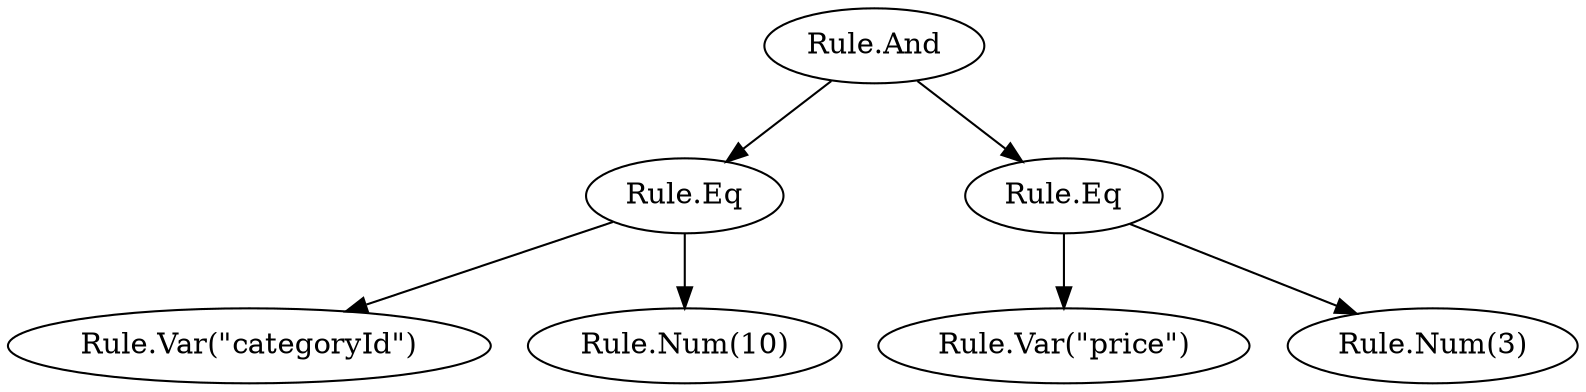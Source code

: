 digraph {
    and[label="Rule.And" class="operator,disabled"]
    eq1[label="Rule.Eq" class="operator"]
    eq2[label="Rule.Eq" class="operator"]
    categoryId[label="Rule.Var(\"categoryId\")" class="value,disabled"]
    price[label="Rule.Var(\"price\")" class="value,disabled"]
    categoryValue[label="Rule.Num(10)" class="value,disabled"]
    priceValue[label="Rule.Num(3)" class="value,disabled"]

    and -> eq1[class="disabled"]
    and -> eq2[class="disabled"]

    eq1 -> categoryId[class="disabled"]
    eq1 -> categoryValue[class="disabled"]

    eq2 -> price[class="disabled"]
    eq2 -> priceValue[class="disabled"]
}
